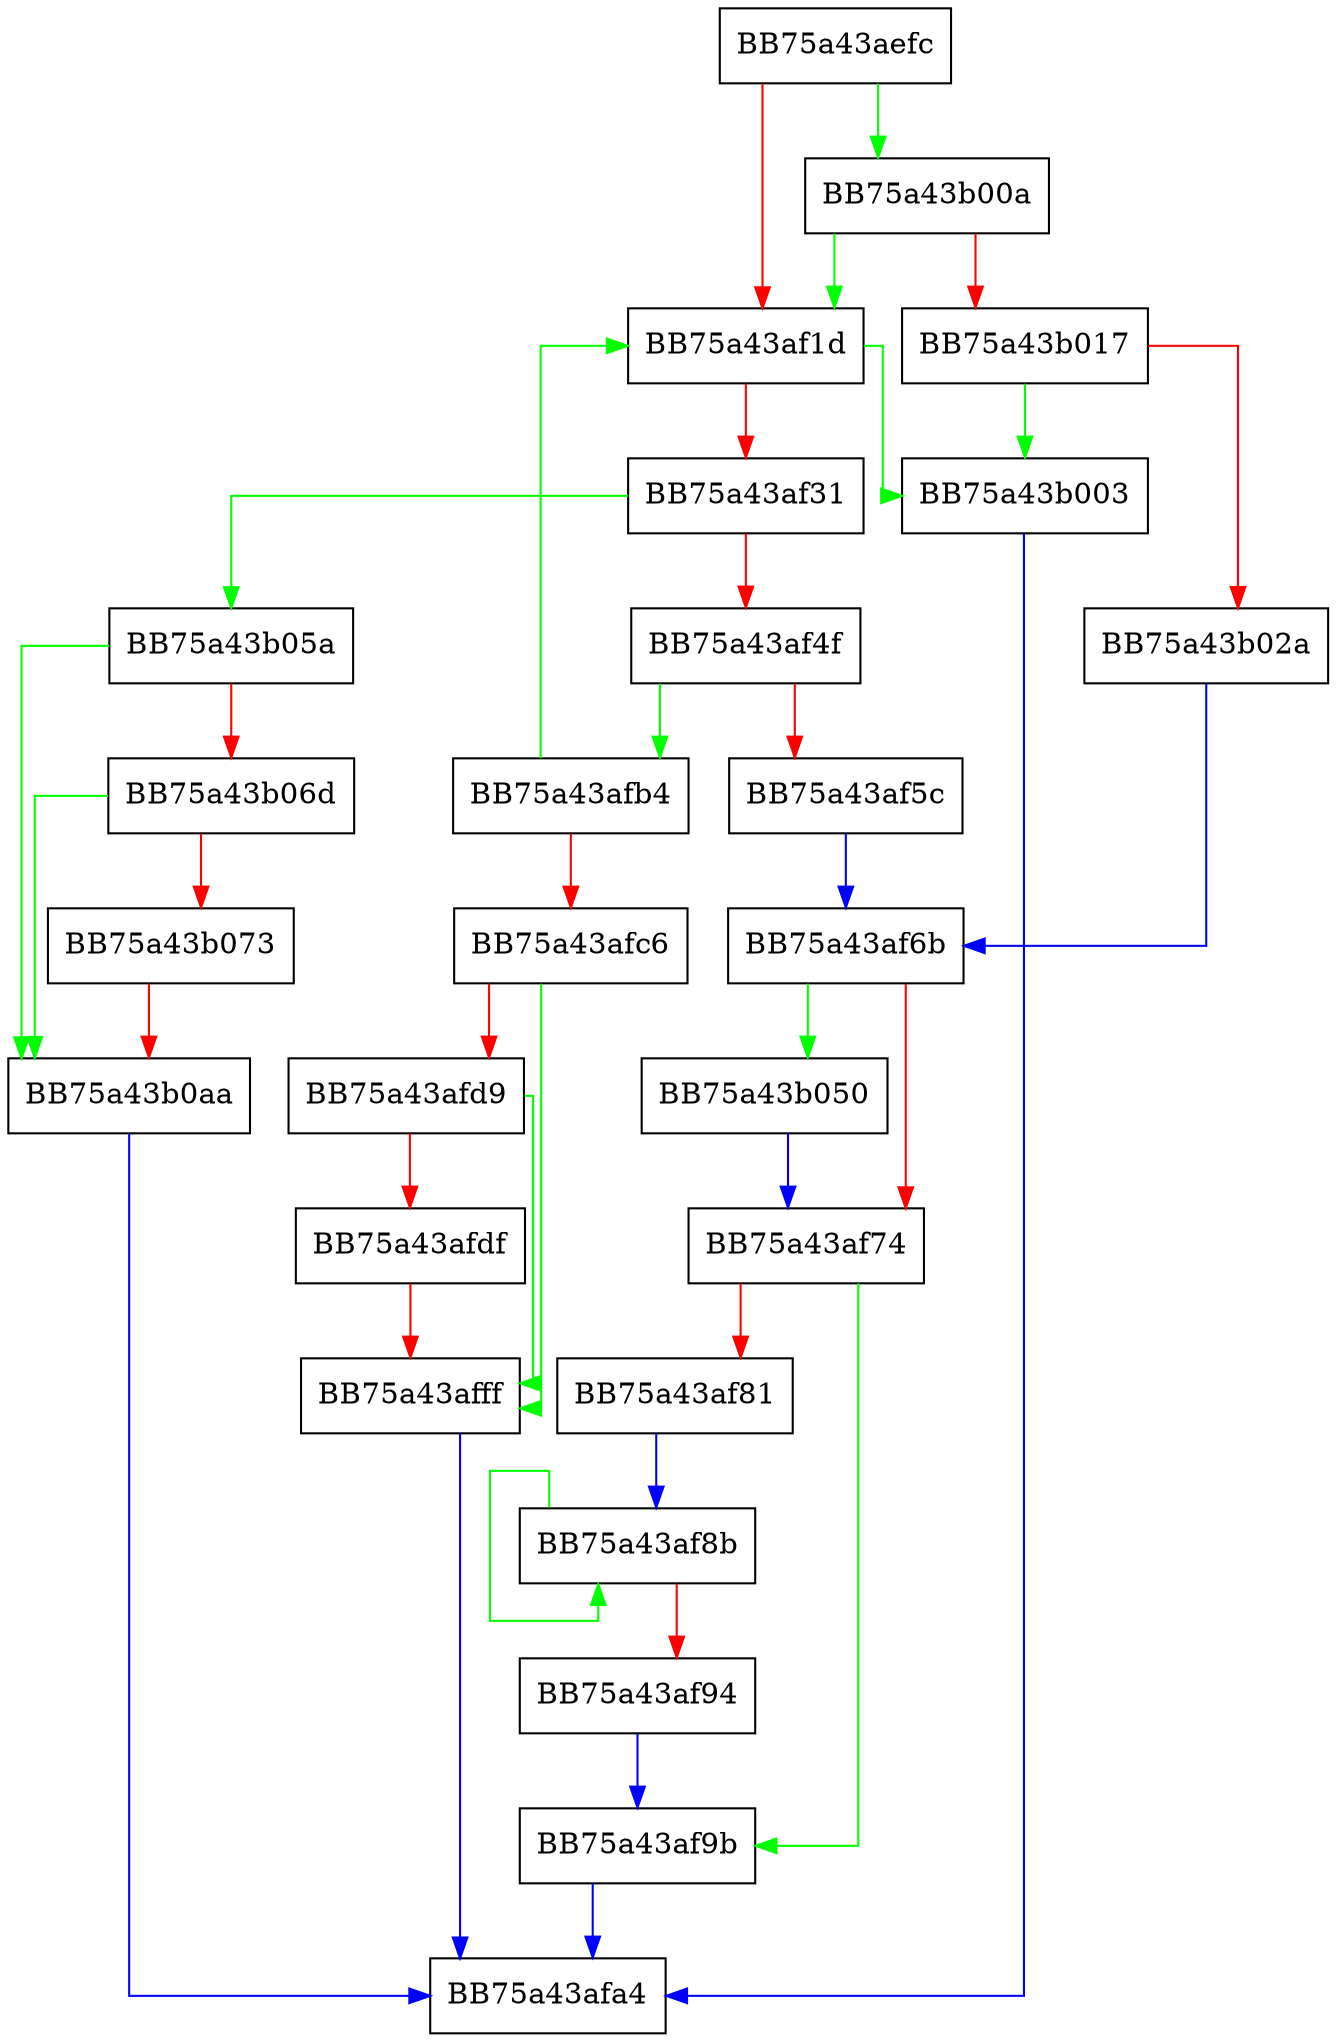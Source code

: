 digraph EnumStdLocGet {
  node [shape="box"];
  graph [splines=ortho];
  BB75a43aefc -> BB75a43b00a [color="green"];
  BB75a43aefc -> BB75a43af1d [color="red"];
  BB75a43af1d -> BB75a43b003 [color="green"];
  BB75a43af1d -> BB75a43af31 [color="red"];
  BB75a43af31 -> BB75a43b05a [color="green"];
  BB75a43af31 -> BB75a43af4f [color="red"];
  BB75a43af4f -> BB75a43afb4 [color="green"];
  BB75a43af4f -> BB75a43af5c [color="red"];
  BB75a43af5c -> BB75a43af6b [color="blue"];
  BB75a43af6b -> BB75a43b050 [color="green"];
  BB75a43af6b -> BB75a43af74 [color="red"];
  BB75a43af74 -> BB75a43af9b [color="green"];
  BB75a43af74 -> BB75a43af81 [color="red"];
  BB75a43af81 -> BB75a43af8b [color="blue"];
  BB75a43af8b -> BB75a43af8b [color="green"];
  BB75a43af8b -> BB75a43af94 [color="red"];
  BB75a43af94 -> BB75a43af9b [color="blue"];
  BB75a43af9b -> BB75a43afa4 [color="blue"];
  BB75a43afb4 -> BB75a43af1d [color="green"];
  BB75a43afb4 -> BB75a43afc6 [color="red"];
  BB75a43afc6 -> BB75a43afff [color="green"];
  BB75a43afc6 -> BB75a43afd9 [color="red"];
  BB75a43afd9 -> BB75a43afff [color="green"];
  BB75a43afd9 -> BB75a43afdf [color="red"];
  BB75a43afdf -> BB75a43afff [color="red"];
  BB75a43afff -> BB75a43afa4 [color="blue"];
  BB75a43b003 -> BB75a43afa4 [color="blue"];
  BB75a43b00a -> BB75a43af1d [color="green"];
  BB75a43b00a -> BB75a43b017 [color="red"];
  BB75a43b017 -> BB75a43b003 [color="green"];
  BB75a43b017 -> BB75a43b02a [color="red"];
  BB75a43b02a -> BB75a43af6b [color="blue"];
  BB75a43b050 -> BB75a43af74 [color="blue"];
  BB75a43b05a -> BB75a43b0aa [color="green"];
  BB75a43b05a -> BB75a43b06d [color="red"];
  BB75a43b06d -> BB75a43b0aa [color="green"];
  BB75a43b06d -> BB75a43b073 [color="red"];
  BB75a43b073 -> BB75a43b0aa [color="red"];
  BB75a43b0aa -> BB75a43afa4 [color="blue"];
}